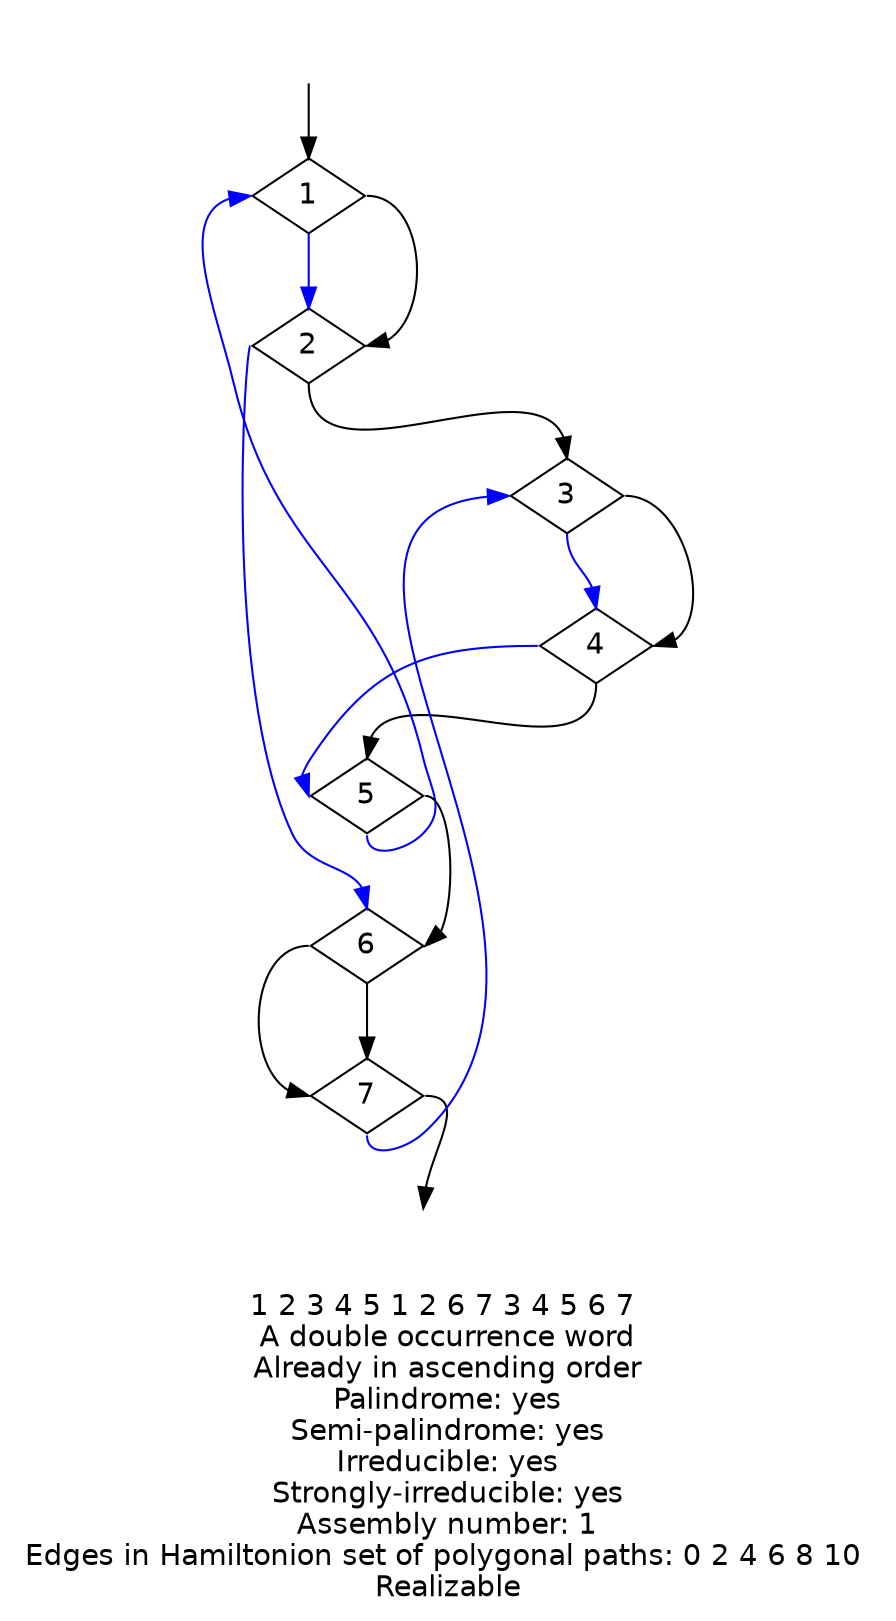 digraph {
fontname="Helvetica"
node [fontname="Helvetica"]
node [shape=diamond]
label="1 2 3 4 5 1 2 6 7 3 4 5 6 7 \nA double occurrence word\nAlready in ascending order\nPalindrome: yes\nSemi-palindrome: yes\nIrreducible: yes\nStrongly-irreducible: yes\nAssembly number: 1\nEdges in Hamiltonion set of polygonal paths: 0 2 4 6 8 10 \nRealizable\n"
a [style="invis"]
b [style="invis"]
a:s -> 1:n
1:s -> 2:n [color="blue"]
2:s -> 3:n
3:s -> 4:n [color="blue"]
4:s -> 5:n
5:s -> 1:w [color="blue"]
1:e -> 2:e
2:w -> 6:n [color="blue"]
6:s -> 7:n
7:s -> 3:w [color="blue"]
3:e -> 4:e
4:w -> 5:w [color="blue"]
5:e -> 6:e
6:w -> 7:w
7:e -> b:n
}
